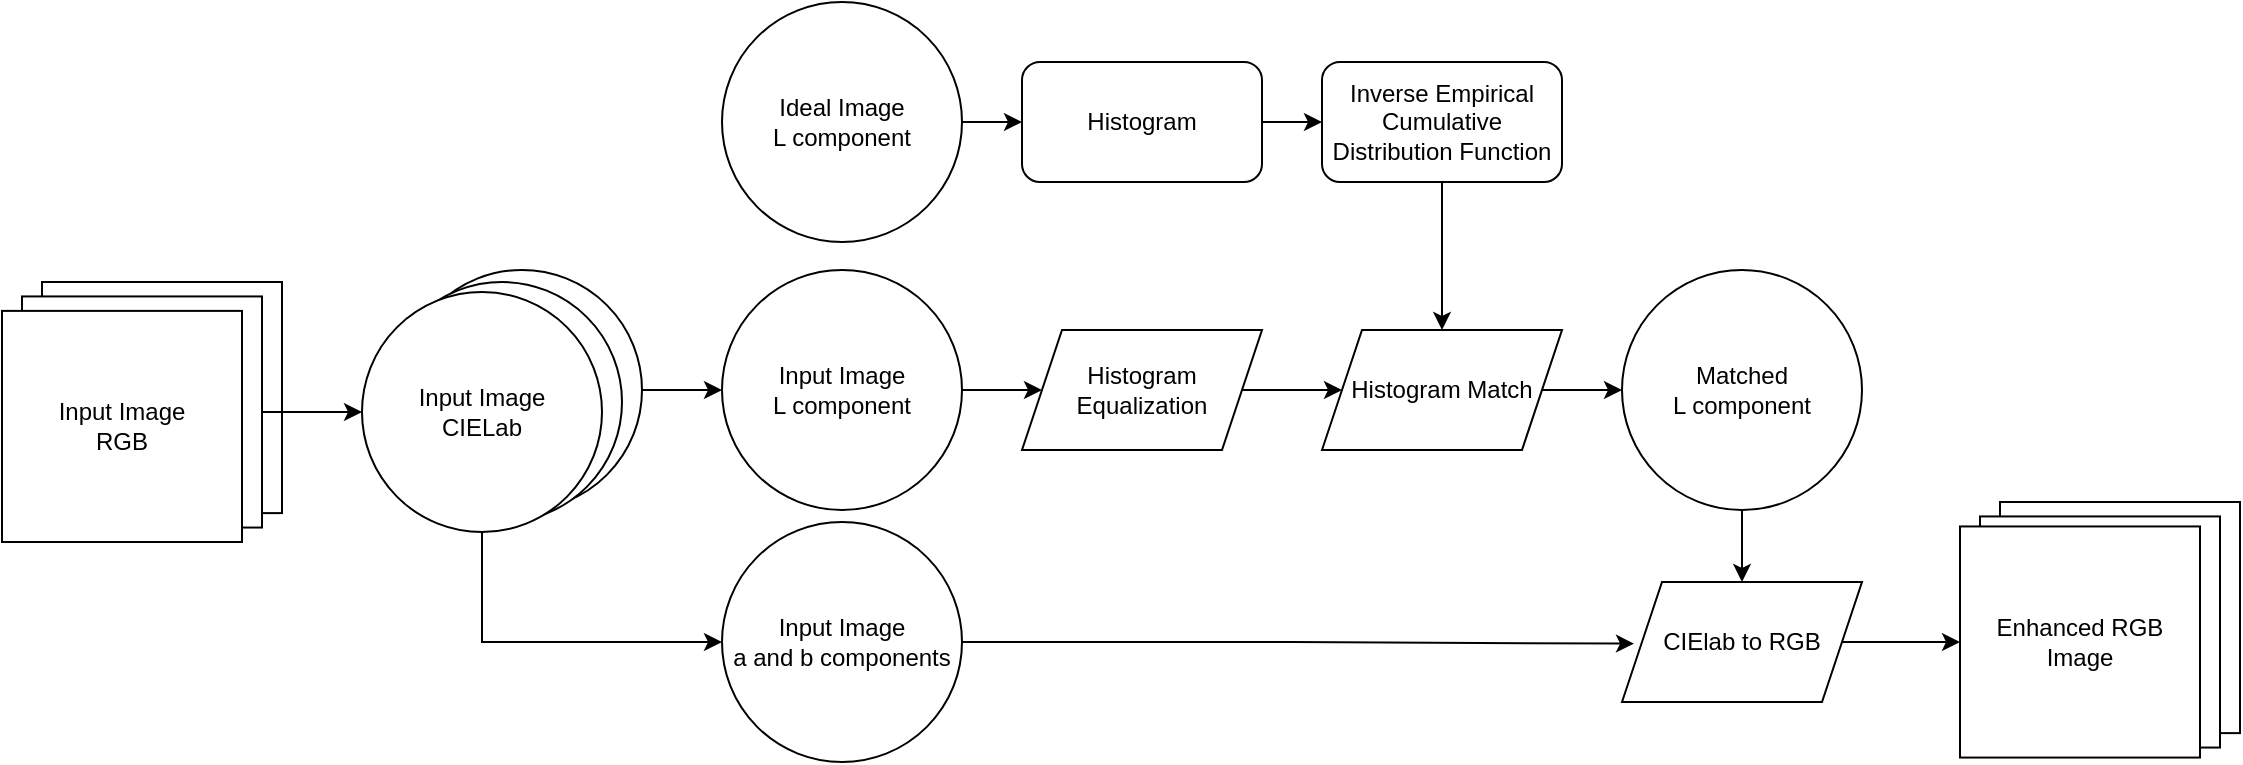<mxfile version="16.1.2" type="device"><diagram id="uT4m3THent_6GYk67ydA" name="Page-1"><mxGraphModel dx="763" dy="584" grid="1" gridSize="10" guides="1" tooltips="1" connect="1" arrows="1" fold="1" page="1" pageScale="1" pageWidth="1169" pageHeight="827" math="1" shadow="0"><root><mxCell id="0"/><mxCell id="1" parent="0"/><mxCell id="Y9DIl9Vdv3eKoWED_QC7-4" value="" style="group" vertex="1" connectable="0" parent="1"><mxGeometry x="50" y="360" width="140" height="130" as="geometry"/></mxCell><mxCell id="Y9DIl9Vdv3eKoWED_QC7-3" value="" style="rounded=0;whiteSpace=wrap;html=1;" vertex="1" parent="Y9DIl9Vdv3eKoWED_QC7-4"><mxGeometry x="20" width="120.0" height="115.556" as="geometry"/></mxCell><mxCell id="Y9DIl9Vdv3eKoWED_QC7-2" value="" style="rounded=0;whiteSpace=wrap;html=1;" vertex="1" parent="Y9DIl9Vdv3eKoWED_QC7-4"><mxGeometry x="10" y="7.222" width="120.0" height="115.556" as="geometry"/></mxCell><mxCell id="Y9DIl9Vdv3eKoWED_QC7-1" value="Input Image&lt;br&gt;RGB" style="rounded=0;whiteSpace=wrap;html=1;" vertex="1" parent="Y9DIl9Vdv3eKoWED_QC7-4"><mxGeometry y="14.444" width="120.0" height="115.556" as="geometry"/></mxCell><mxCell id="Y9DIl9Vdv3eKoWED_QC7-25" value="" style="edgeStyle=orthogonalEdgeStyle;rounded=0;orthogonalLoop=1;jettySize=auto;html=1;" edge="1" parent="1" source="Y9DIl9Vdv3eKoWED_QC7-8" target="Y9DIl9Vdv3eKoWED_QC7-17"><mxGeometry relative="1" as="geometry"/></mxCell><mxCell id="Y9DIl9Vdv3eKoWED_QC7-8" value="Input Image&lt;br&gt;L component" style="ellipse;whiteSpace=wrap;html=1;aspect=fixed;" vertex="1" parent="1"><mxGeometry x="410" y="354" width="120" height="120" as="geometry"/></mxCell><mxCell id="Y9DIl9Vdv3eKoWED_QC7-20" value="" style="edgeStyle=orthogonalEdgeStyle;rounded=0;orthogonalLoop=1;jettySize=auto;html=1;" edge="1" parent="1" source="Y9DIl9Vdv3eKoWED_QC7-9" target="Y9DIl9Vdv3eKoWED_QC7-12"><mxGeometry relative="1" as="geometry"/></mxCell><mxCell id="Y9DIl9Vdv3eKoWED_QC7-9" value="Ideal Image&lt;br&gt;L component" style="ellipse;whiteSpace=wrap;html=1;aspect=fixed;" vertex="1" parent="1"><mxGeometry x="410" y="220" width="120" height="120" as="geometry"/></mxCell><mxCell id="Y9DIl9Vdv3eKoWED_QC7-21" value="" style="edgeStyle=orthogonalEdgeStyle;rounded=0;orthogonalLoop=1;jettySize=auto;html=1;" edge="1" parent="1" source="Y9DIl9Vdv3eKoWED_QC7-12" target="Y9DIl9Vdv3eKoWED_QC7-14"><mxGeometry relative="1" as="geometry"/></mxCell><mxCell id="Y9DIl9Vdv3eKoWED_QC7-12" value="Histogram" style="rounded=1;whiteSpace=wrap;html=1;" vertex="1" parent="1"><mxGeometry x="560" y="250" width="120" height="60" as="geometry"/></mxCell><mxCell id="Y9DIl9Vdv3eKoWED_QC7-28" value="" style="edgeStyle=orthogonalEdgeStyle;rounded=0;orthogonalLoop=1;jettySize=auto;html=1;" edge="1" parent="1" source="Y9DIl9Vdv3eKoWED_QC7-14" target="Y9DIl9Vdv3eKoWED_QC7-18"><mxGeometry relative="1" as="geometry"/></mxCell><mxCell id="Y9DIl9Vdv3eKoWED_QC7-14" value="Inverse Empirical Cumulative Distribution Function" style="rounded=1;whiteSpace=wrap;html=1;" vertex="1" parent="1"><mxGeometry x="710" y="250" width="120" height="60" as="geometry"/></mxCell><mxCell id="Y9DIl9Vdv3eKoWED_QC7-26" value="" style="edgeStyle=orthogonalEdgeStyle;rounded=0;orthogonalLoop=1;jettySize=auto;html=1;" edge="1" parent="1" source="Y9DIl9Vdv3eKoWED_QC7-17" target="Y9DIl9Vdv3eKoWED_QC7-18"><mxGeometry relative="1" as="geometry"/></mxCell><mxCell id="Y9DIl9Vdv3eKoWED_QC7-17" value="Histogram Equalization" style="shape=parallelogram;perimeter=parallelogramPerimeter;whiteSpace=wrap;html=1;fixedSize=1;" vertex="1" parent="1"><mxGeometry x="560" y="384" width="120" height="60" as="geometry"/></mxCell><mxCell id="Y9DIl9Vdv3eKoWED_QC7-27" value="" style="edgeStyle=orthogonalEdgeStyle;rounded=0;orthogonalLoop=1;jettySize=auto;html=1;" edge="1" parent="1" source="Y9DIl9Vdv3eKoWED_QC7-18" target="Y9DIl9Vdv3eKoWED_QC7-19"><mxGeometry relative="1" as="geometry"/></mxCell><mxCell id="Y9DIl9Vdv3eKoWED_QC7-18" value="Histogram Match" style="shape=parallelogram;perimeter=parallelogramPerimeter;whiteSpace=wrap;html=1;fixedSize=1;" vertex="1" parent="1"><mxGeometry x="710" y="384" width="120" height="60" as="geometry"/></mxCell><mxCell id="Y9DIl9Vdv3eKoWED_QC7-30" value="" style="edgeStyle=orthogonalEdgeStyle;rounded=0;orthogonalLoop=1;jettySize=auto;html=1;" edge="1" parent="1" source="Y9DIl9Vdv3eKoWED_QC7-19" target="Y9DIl9Vdv3eKoWED_QC7-29"><mxGeometry relative="1" as="geometry"/></mxCell><mxCell id="Y9DIl9Vdv3eKoWED_QC7-19" value="Matched&lt;br&gt;L component" style="ellipse;whiteSpace=wrap;html=1;aspect=fixed;" vertex="1" parent="1"><mxGeometry x="860" y="354" width="120" height="120" as="geometry"/></mxCell><mxCell id="Y9DIl9Vdv3eKoWED_QC7-23" value="" style="group" vertex="1" connectable="0" parent="1"><mxGeometry x="230" y="354" width="140" height="131" as="geometry"/></mxCell><mxCell id="Y9DIl9Vdv3eKoWED_QC7-7" value="" style="ellipse;whiteSpace=wrap;html=1;aspect=fixed;" vertex="1" parent="Y9DIl9Vdv3eKoWED_QC7-23"><mxGeometry x="20" width="120" height="120" as="geometry"/></mxCell><mxCell id="Y9DIl9Vdv3eKoWED_QC7-6" value="" style="ellipse;whiteSpace=wrap;html=1;aspect=fixed;" vertex="1" parent="Y9DIl9Vdv3eKoWED_QC7-23"><mxGeometry x="10" y="6" width="120" height="120" as="geometry"/></mxCell><mxCell id="Y9DIl9Vdv3eKoWED_QC7-5" value="Input Image&lt;br&gt;CIELab" style="ellipse;whiteSpace=wrap;html=1;aspect=fixed;" vertex="1" parent="Y9DIl9Vdv3eKoWED_QC7-23"><mxGeometry y="11" width="120" height="120" as="geometry"/></mxCell><mxCell id="Y9DIl9Vdv3eKoWED_QC7-24" value="" style="edgeStyle=orthogonalEdgeStyle;rounded=0;orthogonalLoop=1;jettySize=auto;html=1;" edge="1" parent="1" source="Y9DIl9Vdv3eKoWED_QC7-7" target="Y9DIl9Vdv3eKoWED_QC7-8"><mxGeometry relative="1" as="geometry"/></mxCell><mxCell id="Y9DIl9Vdv3eKoWED_QC7-41" value="" style="edgeStyle=orthogonalEdgeStyle;rounded=0;orthogonalLoop=1;jettySize=auto;html=1;" edge="1" parent="1" source="Y9DIl9Vdv3eKoWED_QC7-29" target="Y9DIl9Vdv3eKoWED_QC7-40"><mxGeometry relative="1" as="geometry"/></mxCell><mxCell id="Y9DIl9Vdv3eKoWED_QC7-29" value="CIElab to RGB" style="shape=parallelogram;perimeter=parallelogramPerimeter;whiteSpace=wrap;html=1;fixedSize=1;" vertex="1" parent="1"><mxGeometry x="860" y="510" width="120" height="60" as="geometry"/></mxCell><mxCell id="Y9DIl9Vdv3eKoWED_QC7-35" style="edgeStyle=orthogonalEdgeStyle;rounded=0;orthogonalLoop=1;jettySize=auto;html=1;entryX=0.05;entryY=0.514;entryDx=0;entryDy=0;entryPerimeter=0;" edge="1" parent="1" source="Y9DIl9Vdv3eKoWED_QC7-33" target="Y9DIl9Vdv3eKoWED_QC7-29"><mxGeometry relative="1" as="geometry"/></mxCell><mxCell id="Y9DIl9Vdv3eKoWED_QC7-33" value="Input Image&lt;br&gt;a and b components" style="ellipse;whiteSpace=wrap;html=1;aspect=fixed;" vertex="1" parent="1"><mxGeometry x="410" y="480" width="120" height="120" as="geometry"/></mxCell><mxCell id="Y9DIl9Vdv3eKoWED_QC7-34" style="edgeStyle=orthogonalEdgeStyle;rounded=0;orthogonalLoop=1;jettySize=auto;html=1;entryX=0;entryY=0.5;entryDx=0;entryDy=0;" edge="1" parent="1" source="Y9DIl9Vdv3eKoWED_QC7-5" target="Y9DIl9Vdv3eKoWED_QC7-33"><mxGeometry relative="1" as="geometry"><Array as="points"><mxPoint x="290" y="540"/></Array></mxGeometry></mxCell><mxCell id="Y9DIl9Vdv3eKoWED_QC7-36" value="" style="edgeStyle=orthogonalEdgeStyle;rounded=0;orthogonalLoop=1;jettySize=auto;html=1;" edge="1" parent="1" source="Y9DIl9Vdv3eKoWED_QC7-2" target="Y9DIl9Vdv3eKoWED_QC7-5"><mxGeometry relative="1" as="geometry"/></mxCell><mxCell id="Y9DIl9Vdv3eKoWED_QC7-37" value="" style="group" vertex="1" connectable="0" parent="1"><mxGeometry x="1029" y="470" width="140" height="130" as="geometry"/></mxCell><mxCell id="Y9DIl9Vdv3eKoWED_QC7-38" value="" style="rounded=0;whiteSpace=wrap;html=1;" vertex="1" parent="Y9DIl9Vdv3eKoWED_QC7-37"><mxGeometry x="20" width="120.0" height="115.556" as="geometry"/></mxCell><mxCell id="Y9DIl9Vdv3eKoWED_QC7-39" value="" style="rounded=0;whiteSpace=wrap;html=1;" vertex="1" parent="Y9DIl9Vdv3eKoWED_QC7-37"><mxGeometry x="10" y="7.222" width="120.0" height="115.556" as="geometry"/></mxCell><mxCell id="Y9DIl9Vdv3eKoWED_QC7-40" value="Enhanced RGB Image" style="rounded=0;whiteSpace=wrap;html=1;" vertex="1" parent="Y9DIl9Vdv3eKoWED_QC7-37"><mxGeometry y="12.224" width="120.0" height="115.556" as="geometry"/></mxCell></root></mxGraphModel></diagram></mxfile>